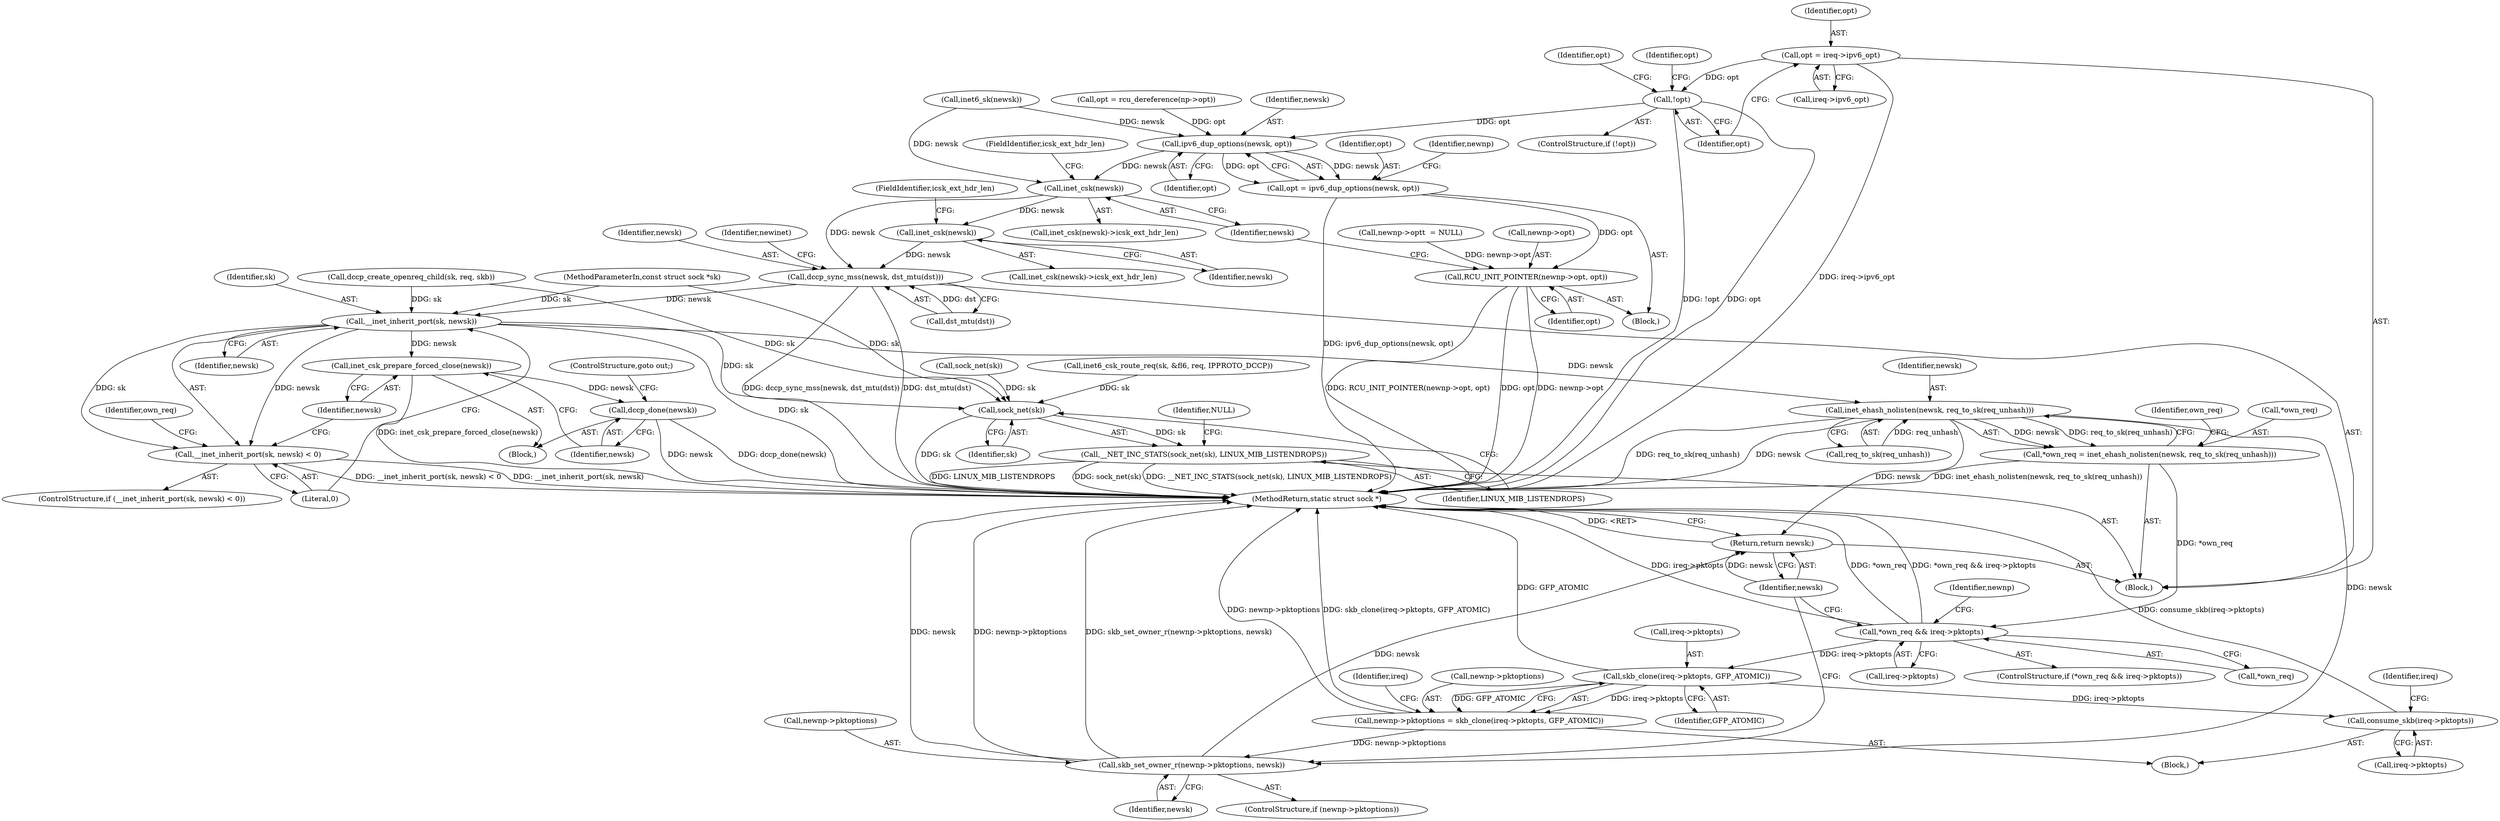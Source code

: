 digraph "0_linux_83eaddab4378db256d00d295bda6ca997cd13a52@pointer" {
"1000406" [label="(Call,opt = ireq->ipv6_opt)"];
"1000412" [label="(Call,!opt)"];
"1000425" [label="(Call,ipv6_dup_options(newsk, opt))"];
"1000423" [label="(Call,opt = ipv6_dup_options(newsk, opt))"];
"1000428" [label="(Call,RCU_INIT_POINTER(newnp->opt, opt))"];
"1000435" [label="(Call,inet_csk(newsk))"];
"1000443" [label="(Call,inet_csk(newsk))"];
"1000453" [label="(Call,dccp_sync_mss(newsk, dst_mtu(dst)))"];
"1000473" [label="(Call,__inet_inherit_port(sk, newsk))"];
"1000472" [label="(Call,__inet_inherit_port(sk, newsk) < 0)"];
"1000478" [label="(Call,inet_csk_prepare_forced_close(newsk))"];
"1000480" [label="(Call,dccp_done(newsk))"];
"1000486" [label="(Call,inet_ehash_nolisten(newsk, req_to_sk(req_unhash)))"];
"1000483" [label="(Call,*own_req = inet_ehash_nolisten(newsk, req_to_sk(req_unhash)))"];
"1000491" [label="(Call,*own_req && ireq->pktopts)"];
"1000502" [label="(Call,skb_clone(ireq->pktopts, GFP_ATOMIC))"];
"1000498" [label="(Call,newnp->pktoptions = skb_clone(ireq->pktopts, GFP_ATOMIC))"];
"1000520" [label="(Call,skb_set_owner_r(newnp->pktoptions, newsk))"];
"1000525" [label="(Return,return newsk;)"];
"1000507" [label="(Call,consume_skb(ireq->pktopts))"];
"1000537" [label="(Call,sock_net(sk))"];
"1000536" [label="(Call,__NET_INC_STATS(sock_net(sk), LINUX_MIB_LISTENDROPS))"];
"1000471" [label="(ControlStructure,if (__inet_inherit_port(sk, newsk) < 0))"];
"1000421" [label="(Identifier,opt)"];
"1000109" [label="(MethodParameterIn,const struct sock *sk)"];
"1000473" [label="(Call,__inet_inherit_port(sk, newsk))"];
"1000443" [label="(Call,inet_csk(newsk))"];
"1000521" [label="(Call,newnp->pktoptions)"];
"1000423" [label="(Call,opt = ipv6_dup_options(newsk, opt))"];
"1000408" [label="(Call,ireq->ipv6_opt)"];
"1000474" [label="(Identifier,sk)"];
"1000483" [label="(Call,*own_req = inet_ehash_nolisten(newsk, req_to_sk(req_unhash)))"];
"1000493" [label="(Identifier,own_req)"];
"1000490" [label="(ControlStructure,if (*own_req && ireq->pktopts))"];
"1000526" [label="(Identifier,newsk)"];
"1000503" [label="(Call,ireq->pktopts)"];
"1000507" [label="(Call,consume_skb(ireq->pktopts))"];
"1000538" [label="(Identifier,sk)"];
"1000524" [label="(Identifier,newsk)"];
"1000412" [label="(Call,!opt)"];
"1000415" [label="(Identifier,opt)"];
"1000475" [label="(Identifier,newsk)"];
"1000513" [label="(Identifier,ireq)"];
"1000257" [label="(Call,inet6_csk_route_req(sk, &fl6, req, IPPROTO_DCCP))"];
"1000486" [label="(Call,inet_ehash_nolisten(newsk, req_to_sk(req_unhash)))"];
"1000485" [label="(Identifier,own_req)"];
"1000536" [label="(Call,__NET_INC_STATS(sock_net(sk), LINUX_MIB_LISTENDROPS))"];
"1000424" [label="(Identifier,opt)"];
"1000316" [label="(Call,inet6_sk(newsk))"];
"1000444" [label="(Identifier,newsk)"];
"1000506" [label="(Identifier,GFP_ATOMIC)"];
"1000427" [label="(Identifier,opt)"];
"1000520" [label="(Call,skb_set_owner_r(newnp->pktoptions, newsk))"];
"1000480" [label="(Call,dccp_done(newsk))"];
"1000411" [label="(ControlStructure,if (!opt))"];
"1000459" [label="(Identifier,newinet)"];
"1000539" [label="(Identifier,LINUX_MIB_LISTENDROPS)"];
"1000484" [label="(Call,*own_req)"];
"1000481" [label="(Identifier,newsk)"];
"1000482" [label="(ControlStructure,goto out;)"];
"1000509" [label="(Identifier,ireq)"];
"1000508" [label="(Call,ireq->pktopts)"];
"1000491" [label="(Call,*own_req && ireq->pktopts)"];
"1000478" [label="(Call,inet_csk_prepare_forced_close(newsk))"];
"1000492" [label="(Call,*own_req)"];
"1000499" [label="(Call,newnp->pktoptions)"];
"1000422" [label="(Block,)"];
"1000406" [label="(Call,opt = ireq->ipv6_opt)"];
"1000498" [label="(Call,newnp->pktoptions = skb_clone(ireq->pktopts, GFP_ATOMIC))"];
"1000477" [label="(Block,)"];
"1000455" [label="(Call,dst_mtu(dst))"];
"1000387" [label="(Call,newnp->opt\t  = NULL)"];
"1000476" [label="(Literal,0)"];
"1000488" [label="(Call,req_to_sk(req_unhash))"];
"1000541" [label="(Identifier,NULL)"];
"1000437" [label="(FieldIdentifier,icsk_ext_hdr_len)"];
"1000429" [label="(Call,newnp->opt)"];
"1000502" [label="(Call,skb_clone(ireq->pktopts, GFP_ATOMIC))"];
"1000537" [label="(Call,sock_net(sk))"];
"1000407" [label="(Identifier,opt)"];
"1000434" [label="(Call,inet_csk(newsk)->icsk_ext_hdr_len)"];
"1000413" [label="(Identifier,opt)"];
"1000479" [label="(Identifier,newsk)"];
"1000115" [label="(Block,)"];
"1000453" [label="(Call,dccp_sync_mss(newsk, dst_mtu(dst)))"];
"1000500" [label="(Identifier,newnp)"];
"1000529" [label="(Call,sock_net(sk))"];
"1000426" [label="(Identifier,newsk)"];
"1000525" [label="(Return,return newsk;)"];
"1000516" [label="(ControlStructure,if (newnp->pktoptions))"];
"1000435" [label="(Call,inet_csk(newsk))"];
"1000445" [label="(FieldIdentifier,icsk_ext_hdr_len)"];
"1000472" [label="(Call,__inet_inherit_port(sk, newsk) < 0)"];
"1000414" [label="(Call,opt = rcu_dereference(np->opt))"];
"1000442" [label="(Call,inet_csk(newsk)->icsk_ext_hdr_len)"];
"1000425" [label="(Call,ipv6_dup_options(newsk, opt))"];
"1000269" [label="(Call,dccp_create_openreq_child(sk, req, skb))"];
"1000542" [label="(MethodReturn,static struct sock *)"];
"1000454" [label="(Identifier,newsk)"];
"1000432" [label="(Identifier,opt)"];
"1000487" [label="(Identifier,newsk)"];
"1000497" [label="(Block,)"];
"1000428" [label="(Call,RCU_INIT_POINTER(newnp->opt, opt))"];
"1000436" [label="(Identifier,newsk)"];
"1000430" [label="(Identifier,newnp)"];
"1000494" [label="(Call,ireq->pktopts)"];
"1000406" -> "1000115"  [label="AST: "];
"1000406" -> "1000408"  [label="CFG: "];
"1000407" -> "1000406"  [label="AST: "];
"1000408" -> "1000406"  [label="AST: "];
"1000413" -> "1000406"  [label="CFG: "];
"1000406" -> "1000542"  [label="DDG: ireq->ipv6_opt"];
"1000406" -> "1000412"  [label="DDG: opt"];
"1000412" -> "1000411"  [label="AST: "];
"1000412" -> "1000413"  [label="CFG: "];
"1000413" -> "1000412"  [label="AST: "];
"1000415" -> "1000412"  [label="CFG: "];
"1000421" -> "1000412"  [label="CFG: "];
"1000412" -> "1000542"  [label="DDG: !opt"];
"1000412" -> "1000542"  [label="DDG: opt"];
"1000412" -> "1000425"  [label="DDG: opt"];
"1000425" -> "1000423"  [label="AST: "];
"1000425" -> "1000427"  [label="CFG: "];
"1000426" -> "1000425"  [label="AST: "];
"1000427" -> "1000425"  [label="AST: "];
"1000423" -> "1000425"  [label="CFG: "];
"1000425" -> "1000423"  [label="DDG: newsk"];
"1000425" -> "1000423"  [label="DDG: opt"];
"1000316" -> "1000425"  [label="DDG: newsk"];
"1000414" -> "1000425"  [label="DDG: opt"];
"1000425" -> "1000435"  [label="DDG: newsk"];
"1000423" -> "1000422"  [label="AST: "];
"1000424" -> "1000423"  [label="AST: "];
"1000430" -> "1000423"  [label="CFG: "];
"1000423" -> "1000542"  [label="DDG: ipv6_dup_options(newsk, opt)"];
"1000423" -> "1000428"  [label="DDG: opt"];
"1000428" -> "1000422"  [label="AST: "];
"1000428" -> "1000432"  [label="CFG: "];
"1000429" -> "1000428"  [label="AST: "];
"1000432" -> "1000428"  [label="AST: "];
"1000436" -> "1000428"  [label="CFG: "];
"1000428" -> "1000542"  [label="DDG: RCU_INIT_POINTER(newnp->opt, opt)"];
"1000428" -> "1000542"  [label="DDG: opt"];
"1000428" -> "1000542"  [label="DDG: newnp->opt"];
"1000387" -> "1000428"  [label="DDG: newnp->opt"];
"1000435" -> "1000434"  [label="AST: "];
"1000435" -> "1000436"  [label="CFG: "];
"1000436" -> "1000435"  [label="AST: "];
"1000437" -> "1000435"  [label="CFG: "];
"1000316" -> "1000435"  [label="DDG: newsk"];
"1000435" -> "1000443"  [label="DDG: newsk"];
"1000435" -> "1000453"  [label="DDG: newsk"];
"1000443" -> "1000442"  [label="AST: "];
"1000443" -> "1000444"  [label="CFG: "];
"1000444" -> "1000443"  [label="AST: "];
"1000445" -> "1000443"  [label="CFG: "];
"1000443" -> "1000453"  [label="DDG: newsk"];
"1000453" -> "1000115"  [label="AST: "];
"1000453" -> "1000455"  [label="CFG: "];
"1000454" -> "1000453"  [label="AST: "];
"1000455" -> "1000453"  [label="AST: "];
"1000459" -> "1000453"  [label="CFG: "];
"1000453" -> "1000542"  [label="DDG: dst_mtu(dst)"];
"1000453" -> "1000542"  [label="DDG: dccp_sync_mss(newsk, dst_mtu(dst))"];
"1000455" -> "1000453"  [label="DDG: dst"];
"1000453" -> "1000473"  [label="DDG: newsk"];
"1000473" -> "1000472"  [label="AST: "];
"1000473" -> "1000475"  [label="CFG: "];
"1000474" -> "1000473"  [label="AST: "];
"1000475" -> "1000473"  [label="AST: "];
"1000476" -> "1000473"  [label="CFG: "];
"1000473" -> "1000542"  [label="DDG: sk"];
"1000473" -> "1000472"  [label="DDG: sk"];
"1000473" -> "1000472"  [label="DDG: newsk"];
"1000269" -> "1000473"  [label="DDG: sk"];
"1000109" -> "1000473"  [label="DDG: sk"];
"1000473" -> "1000478"  [label="DDG: newsk"];
"1000473" -> "1000486"  [label="DDG: newsk"];
"1000473" -> "1000537"  [label="DDG: sk"];
"1000472" -> "1000471"  [label="AST: "];
"1000472" -> "1000476"  [label="CFG: "];
"1000476" -> "1000472"  [label="AST: "];
"1000479" -> "1000472"  [label="CFG: "];
"1000485" -> "1000472"  [label="CFG: "];
"1000472" -> "1000542"  [label="DDG: __inet_inherit_port(sk, newsk) < 0"];
"1000472" -> "1000542"  [label="DDG: __inet_inherit_port(sk, newsk)"];
"1000478" -> "1000477"  [label="AST: "];
"1000478" -> "1000479"  [label="CFG: "];
"1000479" -> "1000478"  [label="AST: "];
"1000481" -> "1000478"  [label="CFG: "];
"1000478" -> "1000542"  [label="DDG: inet_csk_prepare_forced_close(newsk)"];
"1000478" -> "1000480"  [label="DDG: newsk"];
"1000480" -> "1000477"  [label="AST: "];
"1000480" -> "1000481"  [label="CFG: "];
"1000481" -> "1000480"  [label="AST: "];
"1000482" -> "1000480"  [label="CFG: "];
"1000480" -> "1000542"  [label="DDG: dccp_done(newsk)"];
"1000480" -> "1000542"  [label="DDG: newsk"];
"1000486" -> "1000483"  [label="AST: "];
"1000486" -> "1000488"  [label="CFG: "];
"1000487" -> "1000486"  [label="AST: "];
"1000488" -> "1000486"  [label="AST: "];
"1000483" -> "1000486"  [label="CFG: "];
"1000486" -> "1000542"  [label="DDG: req_to_sk(req_unhash)"];
"1000486" -> "1000542"  [label="DDG: newsk"];
"1000486" -> "1000483"  [label="DDG: newsk"];
"1000486" -> "1000483"  [label="DDG: req_to_sk(req_unhash)"];
"1000488" -> "1000486"  [label="DDG: req_unhash"];
"1000486" -> "1000520"  [label="DDG: newsk"];
"1000486" -> "1000525"  [label="DDG: newsk"];
"1000483" -> "1000115"  [label="AST: "];
"1000484" -> "1000483"  [label="AST: "];
"1000493" -> "1000483"  [label="CFG: "];
"1000483" -> "1000542"  [label="DDG: inet_ehash_nolisten(newsk, req_to_sk(req_unhash))"];
"1000483" -> "1000491"  [label="DDG: *own_req"];
"1000491" -> "1000490"  [label="AST: "];
"1000491" -> "1000492"  [label="CFG: "];
"1000491" -> "1000494"  [label="CFG: "];
"1000492" -> "1000491"  [label="AST: "];
"1000494" -> "1000491"  [label="AST: "];
"1000500" -> "1000491"  [label="CFG: "];
"1000526" -> "1000491"  [label="CFG: "];
"1000491" -> "1000542"  [label="DDG: ireq->pktopts"];
"1000491" -> "1000542"  [label="DDG: *own_req && ireq->pktopts"];
"1000491" -> "1000542"  [label="DDG: *own_req"];
"1000491" -> "1000502"  [label="DDG: ireq->pktopts"];
"1000502" -> "1000498"  [label="AST: "];
"1000502" -> "1000506"  [label="CFG: "];
"1000503" -> "1000502"  [label="AST: "];
"1000506" -> "1000502"  [label="AST: "];
"1000498" -> "1000502"  [label="CFG: "];
"1000502" -> "1000542"  [label="DDG: GFP_ATOMIC"];
"1000502" -> "1000498"  [label="DDG: ireq->pktopts"];
"1000502" -> "1000498"  [label="DDG: GFP_ATOMIC"];
"1000502" -> "1000507"  [label="DDG: ireq->pktopts"];
"1000498" -> "1000497"  [label="AST: "];
"1000499" -> "1000498"  [label="AST: "];
"1000509" -> "1000498"  [label="CFG: "];
"1000498" -> "1000542"  [label="DDG: skb_clone(ireq->pktopts, GFP_ATOMIC)"];
"1000498" -> "1000542"  [label="DDG: newnp->pktoptions"];
"1000498" -> "1000520"  [label="DDG: newnp->pktoptions"];
"1000520" -> "1000516"  [label="AST: "];
"1000520" -> "1000524"  [label="CFG: "];
"1000521" -> "1000520"  [label="AST: "];
"1000524" -> "1000520"  [label="AST: "];
"1000526" -> "1000520"  [label="CFG: "];
"1000520" -> "1000542"  [label="DDG: skb_set_owner_r(newnp->pktoptions, newsk)"];
"1000520" -> "1000542"  [label="DDG: newsk"];
"1000520" -> "1000542"  [label="DDG: newnp->pktoptions"];
"1000520" -> "1000525"  [label="DDG: newsk"];
"1000525" -> "1000115"  [label="AST: "];
"1000525" -> "1000526"  [label="CFG: "];
"1000526" -> "1000525"  [label="AST: "];
"1000542" -> "1000525"  [label="CFG: "];
"1000525" -> "1000542"  [label="DDG: <RET>"];
"1000526" -> "1000525"  [label="DDG: newsk"];
"1000507" -> "1000497"  [label="AST: "];
"1000507" -> "1000508"  [label="CFG: "];
"1000508" -> "1000507"  [label="AST: "];
"1000513" -> "1000507"  [label="CFG: "];
"1000507" -> "1000542"  [label="DDG: consume_skb(ireq->pktopts)"];
"1000537" -> "1000536"  [label="AST: "];
"1000537" -> "1000538"  [label="CFG: "];
"1000538" -> "1000537"  [label="AST: "];
"1000539" -> "1000537"  [label="CFG: "];
"1000537" -> "1000542"  [label="DDG: sk"];
"1000537" -> "1000536"  [label="DDG: sk"];
"1000257" -> "1000537"  [label="DDG: sk"];
"1000529" -> "1000537"  [label="DDG: sk"];
"1000269" -> "1000537"  [label="DDG: sk"];
"1000109" -> "1000537"  [label="DDG: sk"];
"1000536" -> "1000115"  [label="AST: "];
"1000536" -> "1000539"  [label="CFG: "];
"1000539" -> "1000536"  [label="AST: "];
"1000541" -> "1000536"  [label="CFG: "];
"1000536" -> "1000542"  [label="DDG: __NET_INC_STATS(sock_net(sk), LINUX_MIB_LISTENDROPS)"];
"1000536" -> "1000542"  [label="DDG: LINUX_MIB_LISTENDROPS"];
"1000536" -> "1000542"  [label="DDG: sock_net(sk)"];
}
